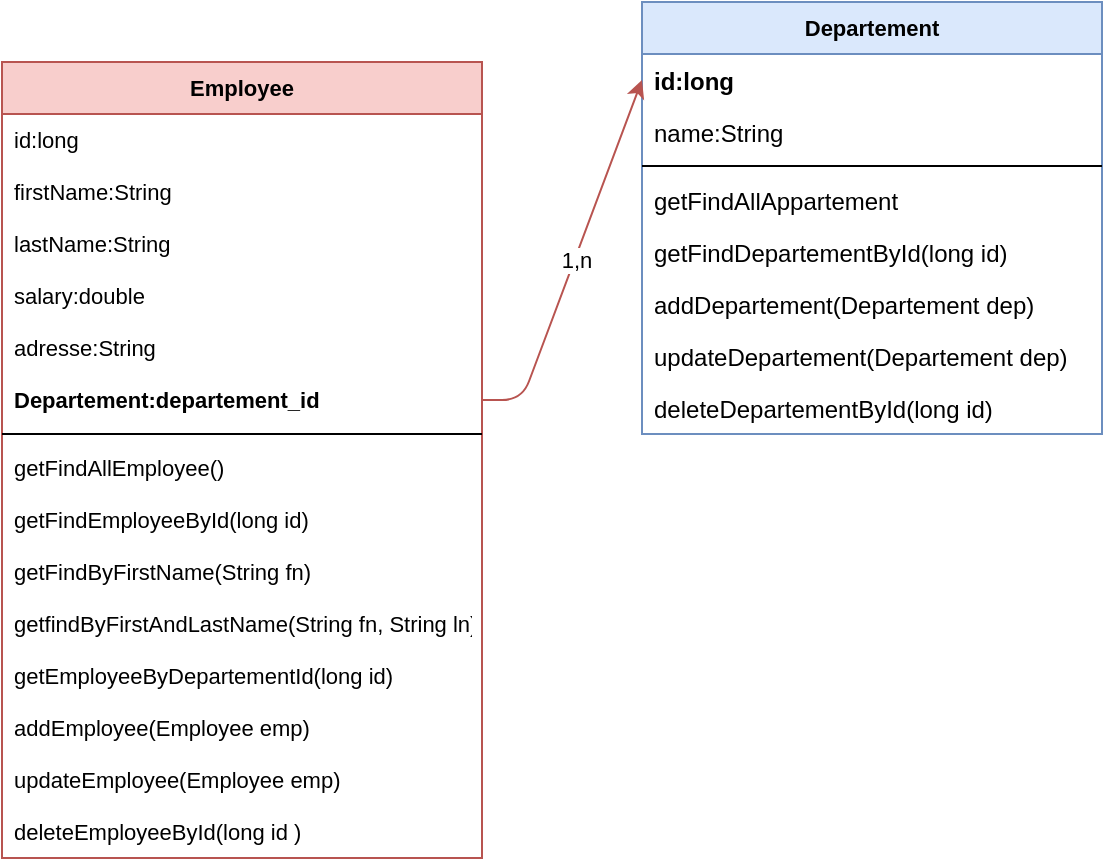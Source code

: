 <mxfile version="14.3.1" type="github">
  <diagram id="0Z0m9gEALAzYk3j9rRKu" name="Page-1">
    <mxGraphModel dx="630" dy="467" grid="1" gridSize="10" guides="1" tooltips="1" connect="1" arrows="1" fold="1" page="1" pageScale="1" pageWidth="850" pageHeight="1100" math="0" shadow="0">
      <root>
        <mxCell id="0" />
        <mxCell id="1" parent="0" />
        <mxCell id="IujqIH6qUaCqwijVJa5G-19" value="Employee" style="swimlane;fontStyle=1;align=center;verticalAlign=top;childLayout=stackLayout;horizontal=1;startSize=26;horizontalStack=0;resizeParent=1;resizeParentMax=0;resizeLast=0;collapsible=1;marginBottom=0;fontSize=11;fillColor=#f8cecc;strokeColor=#b85450;" parent="1" vertex="1">
          <mxGeometry x="40" y="70" width="240" height="398" as="geometry" />
        </mxCell>
        <mxCell id="IujqIH6qUaCqwijVJa5G-20" value="id:long&#xa;" style="text;strokeColor=none;fillColor=none;align=left;verticalAlign=top;spacingLeft=4;spacingRight=4;overflow=hidden;rotatable=0;points=[[0,0.5],[1,0.5]];portConstraint=eastwest;fontSize=11;" parent="IujqIH6qUaCqwijVJa5G-19" vertex="1">
          <mxGeometry y="26" width="240" height="26" as="geometry" />
        </mxCell>
        <mxCell id="IujqIH6qUaCqwijVJa5G-23" value="firstName:String" style="text;strokeColor=none;fillColor=none;align=left;verticalAlign=top;spacingLeft=4;spacingRight=4;overflow=hidden;rotatable=0;points=[[0,0.5],[1,0.5]];portConstraint=eastwest;fontSize=11;" parent="IujqIH6qUaCqwijVJa5G-19" vertex="1">
          <mxGeometry y="52" width="240" height="26" as="geometry" />
        </mxCell>
        <mxCell id="IujqIH6qUaCqwijVJa5G-24" value="lastName:String" style="text;strokeColor=none;fillColor=none;align=left;verticalAlign=top;spacingLeft=4;spacingRight=4;overflow=hidden;rotatable=0;points=[[0,0.5],[1,0.5]];portConstraint=eastwest;fontSize=11;" parent="IujqIH6qUaCqwijVJa5G-19" vertex="1">
          <mxGeometry y="78" width="240" height="26" as="geometry" />
        </mxCell>
        <mxCell id="IujqIH6qUaCqwijVJa5G-25" value="salary:double" style="text;strokeColor=none;fillColor=none;align=left;verticalAlign=top;spacingLeft=4;spacingRight=4;overflow=hidden;rotatable=0;points=[[0,0.5],[1,0.5]];portConstraint=eastwest;fontSize=11;" parent="IujqIH6qUaCqwijVJa5G-19" vertex="1">
          <mxGeometry y="104" width="240" height="26" as="geometry" />
        </mxCell>
        <mxCell id="IujqIH6qUaCqwijVJa5G-26" value="adresse:String" style="text;strokeColor=none;fillColor=none;align=left;verticalAlign=top;spacingLeft=4;spacingRight=4;overflow=hidden;rotatable=0;points=[[0,0.5],[1,0.5]];portConstraint=eastwest;fontSize=11;" parent="IujqIH6qUaCqwijVJa5G-19" vertex="1">
          <mxGeometry y="130" width="240" height="26" as="geometry" />
        </mxCell>
        <mxCell id="IujqIH6qUaCqwijVJa5G-44" value="Departement:departement_id" style="text;align=left;verticalAlign=top;spacingLeft=4;spacingRight=4;overflow=hidden;rotatable=0;points=[[0,0.5],[1,0.5]];portConstraint=eastwest;fontSize=11;fontStyle=1" parent="IujqIH6qUaCqwijVJa5G-19" vertex="1">
          <mxGeometry y="156" width="240" height="26" as="geometry" />
        </mxCell>
        <mxCell id="IujqIH6qUaCqwijVJa5G-21" value="" style="line;strokeWidth=1;fillColor=none;align=left;verticalAlign=middle;spacingTop=-1;spacingLeft=3;spacingRight=3;rotatable=0;labelPosition=right;points=[];portConstraint=eastwest;fontSize=11;" parent="IujqIH6qUaCqwijVJa5G-19" vertex="1">
          <mxGeometry y="182" width="240" height="8" as="geometry" />
        </mxCell>
        <mxCell id="IujqIH6qUaCqwijVJa5G-22" value="getFindAllEmployee()&#xa;" style="text;strokeColor=none;fillColor=none;align=left;verticalAlign=top;spacingLeft=4;spacingRight=4;overflow=hidden;rotatable=0;points=[[0,0.5],[1,0.5]];portConstraint=eastwest;fontSize=11;" parent="IujqIH6qUaCqwijVJa5G-19" vertex="1">
          <mxGeometry y="190" width="240" height="26" as="geometry" />
        </mxCell>
        <mxCell id="IujqIH6qUaCqwijVJa5G-27" value="getFindEmployeeById(long id)" style="text;strokeColor=none;fillColor=none;align=left;verticalAlign=top;spacingLeft=4;spacingRight=4;overflow=hidden;rotatable=0;points=[[0,0.5],[1,0.5]];portConstraint=eastwest;fontSize=11;" parent="IujqIH6qUaCqwijVJa5G-19" vertex="1">
          <mxGeometry y="216" width="240" height="26" as="geometry" />
        </mxCell>
        <mxCell id="IujqIH6qUaCqwijVJa5G-28" value="getFindByFirstName(String fn)" style="text;strokeColor=none;fillColor=none;align=left;verticalAlign=top;spacingLeft=4;spacingRight=4;overflow=hidden;rotatable=0;points=[[0,0.5],[1,0.5]];portConstraint=eastwest;fontSize=11;" parent="IujqIH6qUaCqwijVJa5G-19" vertex="1">
          <mxGeometry y="242" width="240" height="26" as="geometry" />
        </mxCell>
        <mxCell id="IujqIH6qUaCqwijVJa5G-29" value="getfindByFirstAndLastName(String fn, String ln)&#xa;" style="text;strokeColor=none;fillColor=none;align=left;verticalAlign=top;spacingLeft=4;spacingRight=4;overflow=hidden;rotatable=0;points=[[0,0.5],[1,0.5]];portConstraint=eastwest;fontSize=11;" parent="IujqIH6qUaCqwijVJa5G-19" vertex="1">
          <mxGeometry y="268" width="240" height="26" as="geometry" />
        </mxCell>
        <mxCell id="IujqIH6qUaCqwijVJa5G-31" value="getEmployeeByDepartementId(long id)" style="text;strokeColor=none;fillColor=none;align=left;verticalAlign=top;spacingLeft=4;spacingRight=4;overflow=hidden;rotatable=0;points=[[0,0.5],[1,0.5]];portConstraint=eastwest;fontSize=11;" parent="IujqIH6qUaCqwijVJa5G-19" vertex="1">
          <mxGeometry y="294" width="240" height="26" as="geometry" />
        </mxCell>
        <mxCell id="IujqIH6qUaCqwijVJa5G-32" value="addEmployee(Employee emp)" style="text;strokeColor=none;fillColor=none;align=left;verticalAlign=top;spacingLeft=4;spacingRight=4;overflow=hidden;rotatable=0;points=[[0,0.5],[1,0.5]];portConstraint=eastwest;fontSize=11;" parent="IujqIH6qUaCqwijVJa5G-19" vertex="1">
          <mxGeometry y="320" width="240" height="26" as="geometry" />
        </mxCell>
        <mxCell id="IujqIH6qUaCqwijVJa5G-33" value="updateEmployee(Employee emp)" style="text;strokeColor=none;fillColor=none;align=left;verticalAlign=top;spacingLeft=4;spacingRight=4;overflow=hidden;rotatable=0;points=[[0,0.5],[1,0.5]];portConstraint=eastwest;fontSize=11;" parent="IujqIH6qUaCqwijVJa5G-19" vertex="1">
          <mxGeometry y="346" width="240" height="26" as="geometry" />
        </mxCell>
        <mxCell id="IujqIH6qUaCqwijVJa5G-34" value="deleteEmployeeById(long id )" style="text;strokeColor=none;fillColor=none;align=left;verticalAlign=top;spacingLeft=4;spacingRight=4;overflow=hidden;rotatable=0;points=[[0,0.5],[1,0.5]];portConstraint=eastwest;fontSize=11;" parent="IujqIH6qUaCqwijVJa5G-19" vertex="1">
          <mxGeometry y="372" width="240" height="26" as="geometry" />
        </mxCell>
        <mxCell id="IujqIH6qUaCqwijVJa5G-35" value="Departement" style="swimlane;fontStyle=1;align=center;verticalAlign=top;childLayout=stackLayout;horizontal=1;startSize=26;horizontalStack=0;resizeParent=1;resizeParentMax=0;resizeLast=0;collapsible=1;marginBottom=0;fontSize=11;fillColor=#dae8fc;strokeColor=#6c8ebf;" parent="1" vertex="1">
          <mxGeometry x="360" y="40" width="230" height="216" as="geometry" />
        </mxCell>
        <mxCell id="IujqIH6qUaCqwijVJa5G-36" value="id:long" style="text;align=left;verticalAlign=top;spacingLeft=4;spacingRight=4;overflow=hidden;rotatable=0;points=[[0,0.5],[1,0.5]];portConstraint=eastwest;fontStyle=1" parent="IujqIH6qUaCqwijVJa5G-35" vertex="1">
          <mxGeometry y="26" width="230" height="26" as="geometry" />
        </mxCell>
        <mxCell id="IujqIH6qUaCqwijVJa5G-39" value="name:String" style="text;strokeColor=none;fillColor=none;align=left;verticalAlign=top;spacingLeft=4;spacingRight=4;overflow=hidden;rotatable=0;points=[[0,0.5],[1,0.5]];portConstraint=eastwest;" parent="IujqIH6qUaCqwijVJa5G-35" vertex="1">
          <mxGeometry y="52" width="230" height="26" as="geometry" />
        </mxCell>
        <mxCell id="IujqIH6qUaCqwijVJa5G-37" value="" style="line;strokeWidth=1;fillColor=none;align=left;verticalAlign=middle;spacingTop=-1;spacingLeft=3;spacingRight=3;rotatable=0;labelPosition=right;points=[];portConstraint=eastwest;" parent="IujqIH6qUaCqwijVJa5G-35" vertex="1">
          <mxGeometry y="78" width="230" height="8" as="geometry" />
        </mxCell>
        <mxCell id="IujqIH6qUaCqwijVJa5G-38" value="getFindAllAppartement&#xa;" style="text;strokeColor=none;fillColor=none;align=left;verticalAlign=top;spacingLeft=4;spacingRight=4;overflow=hidden;rotatable=0;points=[[0,0.5],[1,0.5]];portConstraint=eastwest;" parent="IujqIH6qUaCqwijVJa5G-35" vertex="1">
          <mxGeometry y="86" width="230" height="26" as="geometry" />
        </mxCell>
        <mxCell id="IujqIH6qUaCqwijVJa5G-40" value="getFindDepartementById(long id)" style="text;strokeColor=none;fillColor=none;align=left;verticalAlign=top;spacingLeft=4;spacingRight=4;overflow=hidden;rotatable=0;points=[[0,0.5],[1,0.5]];portConstraint=eastwest;" parent="IujqIH6qUaCqwijVJa5G-35" vertex="1">
          <mxGeometry y="112" width="230" height="26" as="geometry" />
        </mxCell>
        <mxCell id="IujqIH6qUaCqwijVJa5G-41" value="addDepartement(Departement dep)" style="text;strokeColor=none;fillColor=none;align=left;verticalAlign=top;spacingLeft=4;spacingRight=4;overflow=hidden;rotatable=0;points=[[0,0.5],[1,0.5]];portConstraint=eastwest;" parent="IujqIH6qUaCqwijVJa5G-35" vertex="1">
          <mxGeometry y="138" width="230" height="26" as="geometry" />
        </mxCell>
        <mxCell id="IujqIH6qUaCqwijVJa5G-42" value="updateDepartement(Departement dep)" style="text;strokeColor=none;fillColor=none;align=left;verticalAlign=top;spacingLeft=4;spacingRight=4;overflow=hidden;rotatable=0;points=[[0,0.5],[1,0.5]];portConstraint=eastwest;" parent="IujqIH6qUaCqwijVJa5G-35" vertex="1">
          <mxGeometry y="164" width="230" height="26" as="geometry" />
        </mxCell>
        <mxCell id="IujqIH6qUaCqwijVJa5G-43" value="deleteDepartementById(long id)" style="text;strokeColor=none;fillColor=none;align=left;verticalAlign=top;spacingLeft=4;spacingRight=4;overflow=hidden;rotatable=0;points=[[0,0.5],[1,0.5]];portConstraint=eastwest;" parent="IujqIH6qUaCqwijVJa5G-35" vertex="1">
          <mxGeometry y="190" width="230" height="26" as="geometry" />
        </mxCell>
        <mxCell id="IujqIH6qUaCqwijVJa5G-45" value="" style="endArrow=classic;html=1;fontSize=11;entryX=0;entryY=0.5;entryDx=0;entryDy=0;fillColor=#f8cecc;strokeColor=#b85450;" parent="1" source="IujqIH6qUaCqwijVJa5G-44" target="IujqIH6qUaCqwijVJa5G-36" edge="1">
          <mxGeometry relative="1" as="geometry">
            <mxPoint x="270" y="240" as="sourcePoint" />
            <mxPoint x="370" y="240" as="targetPoint" />
            <Array as="points">
              <mxPoint x="300" y="239" />
            </Array>
          </mxGeometry>
        </mxCell>
        <mxCell id="IujqIH6qUaCqwijVJa5G-46" value="1,n" style="edgeLabel;resizable=0;html=1;align=center;verticalAlign=middle;" parent="IujqIH6qUaCqwijVJa5G-45" connectable="0" vertex="1">
          <mxGeometry relative="1" as="geometry" />
        </mxCell>
      </root>
    </mxGraphModel>
  </diagram>
</mxfile>
